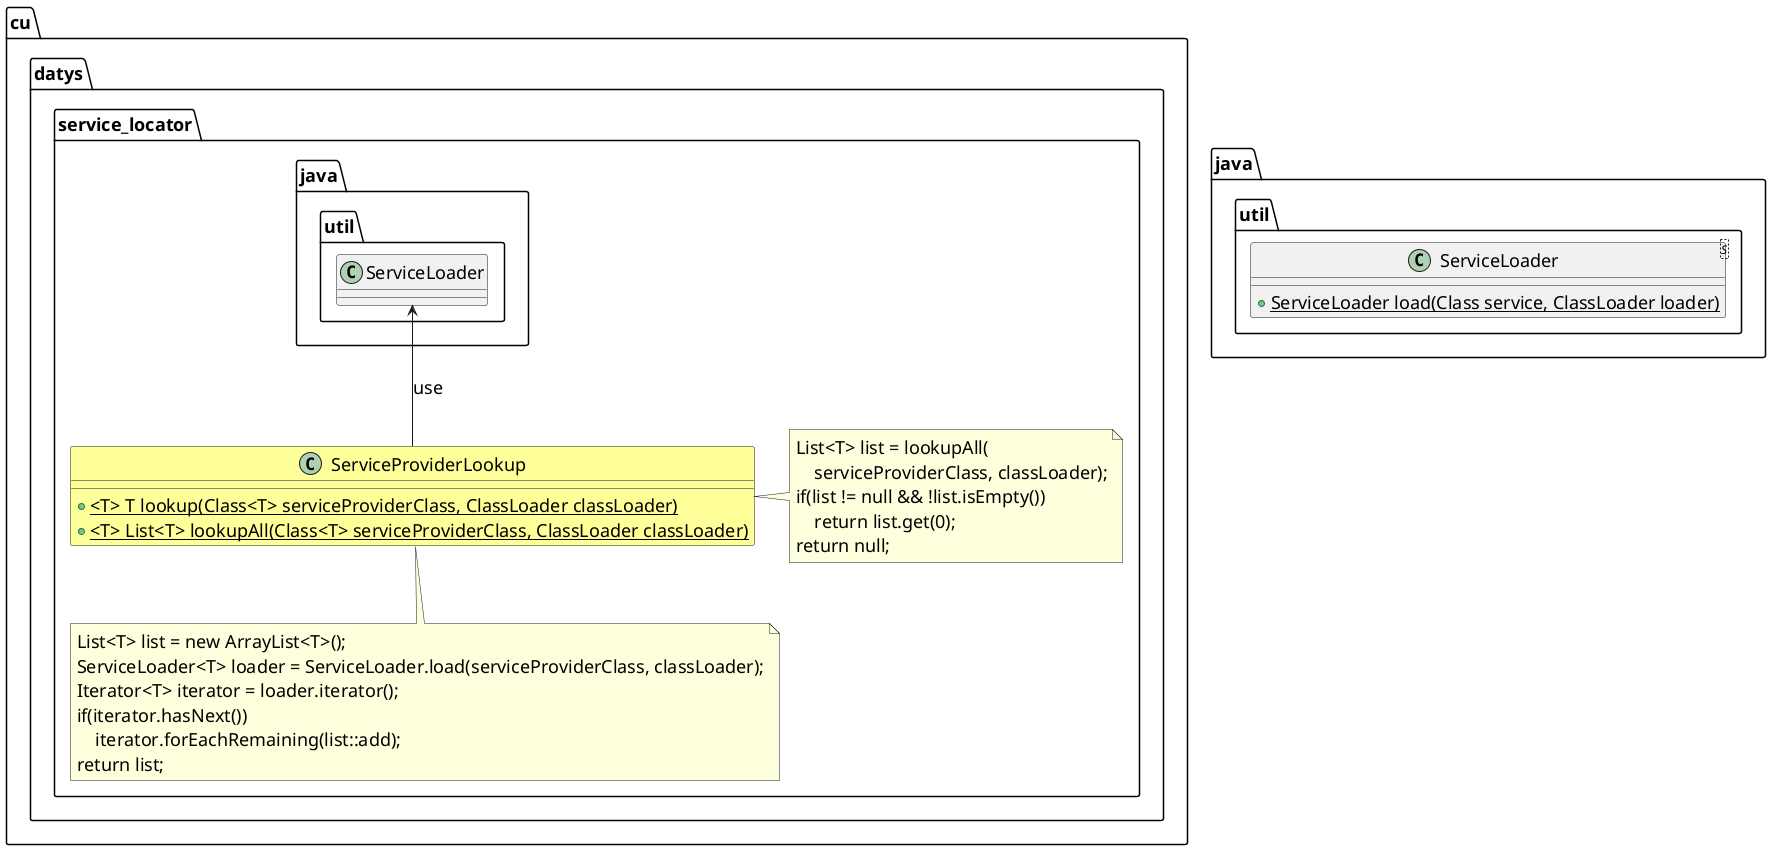 @startuml

skinparam backgroundcolor transparent
skinparam classFontSize 18
skinparam noteFontSize 18
skinparam arrowFontSize 18
skinparam classAttributeFontSize 18
skinparam packageFontSize 18

skinparam titleFontColor #5cb85c

'Title Module service_locator


namespace cu.datys.service_locator{


    class ServiceProviderLookup #FEFF99{
        + {static} <T> T lookup(Class<T> serviceProviderClass, ClassLoader classLoader)
        + {static} <T> List<T> lookupAll(Class<T> serviceProviderClass, ClassLoader classLoader)
    }

    ServiceProviderLookup -up-> java.util.ServiceLoader: use

    note right of ServiceProviderLookup
        List<T> list = lookupAll(
            serviceProviderClass, classLoader);
        if(list != null && !list.isEmpty())
            return list.get(0);
        return null;
    end note

    note bottom of ServiceProviderLookup
        List<T> list = new ArrayList<T>();
        ServiceLoader<T> loader = ServiceLoader.load(serviceProviderClass, classLoader);
        Iterator<T> iterator = loader.iterator();
        if(iterator.hasNext())
            iterator.forEachRemaining(list::add);
        return list;
    end note

}

namespace java.util{
    class ServiceLoader<S>{
        + {static} ServiceLoader load(Class service, ClassLoader loader)
    }
}


@enduml
